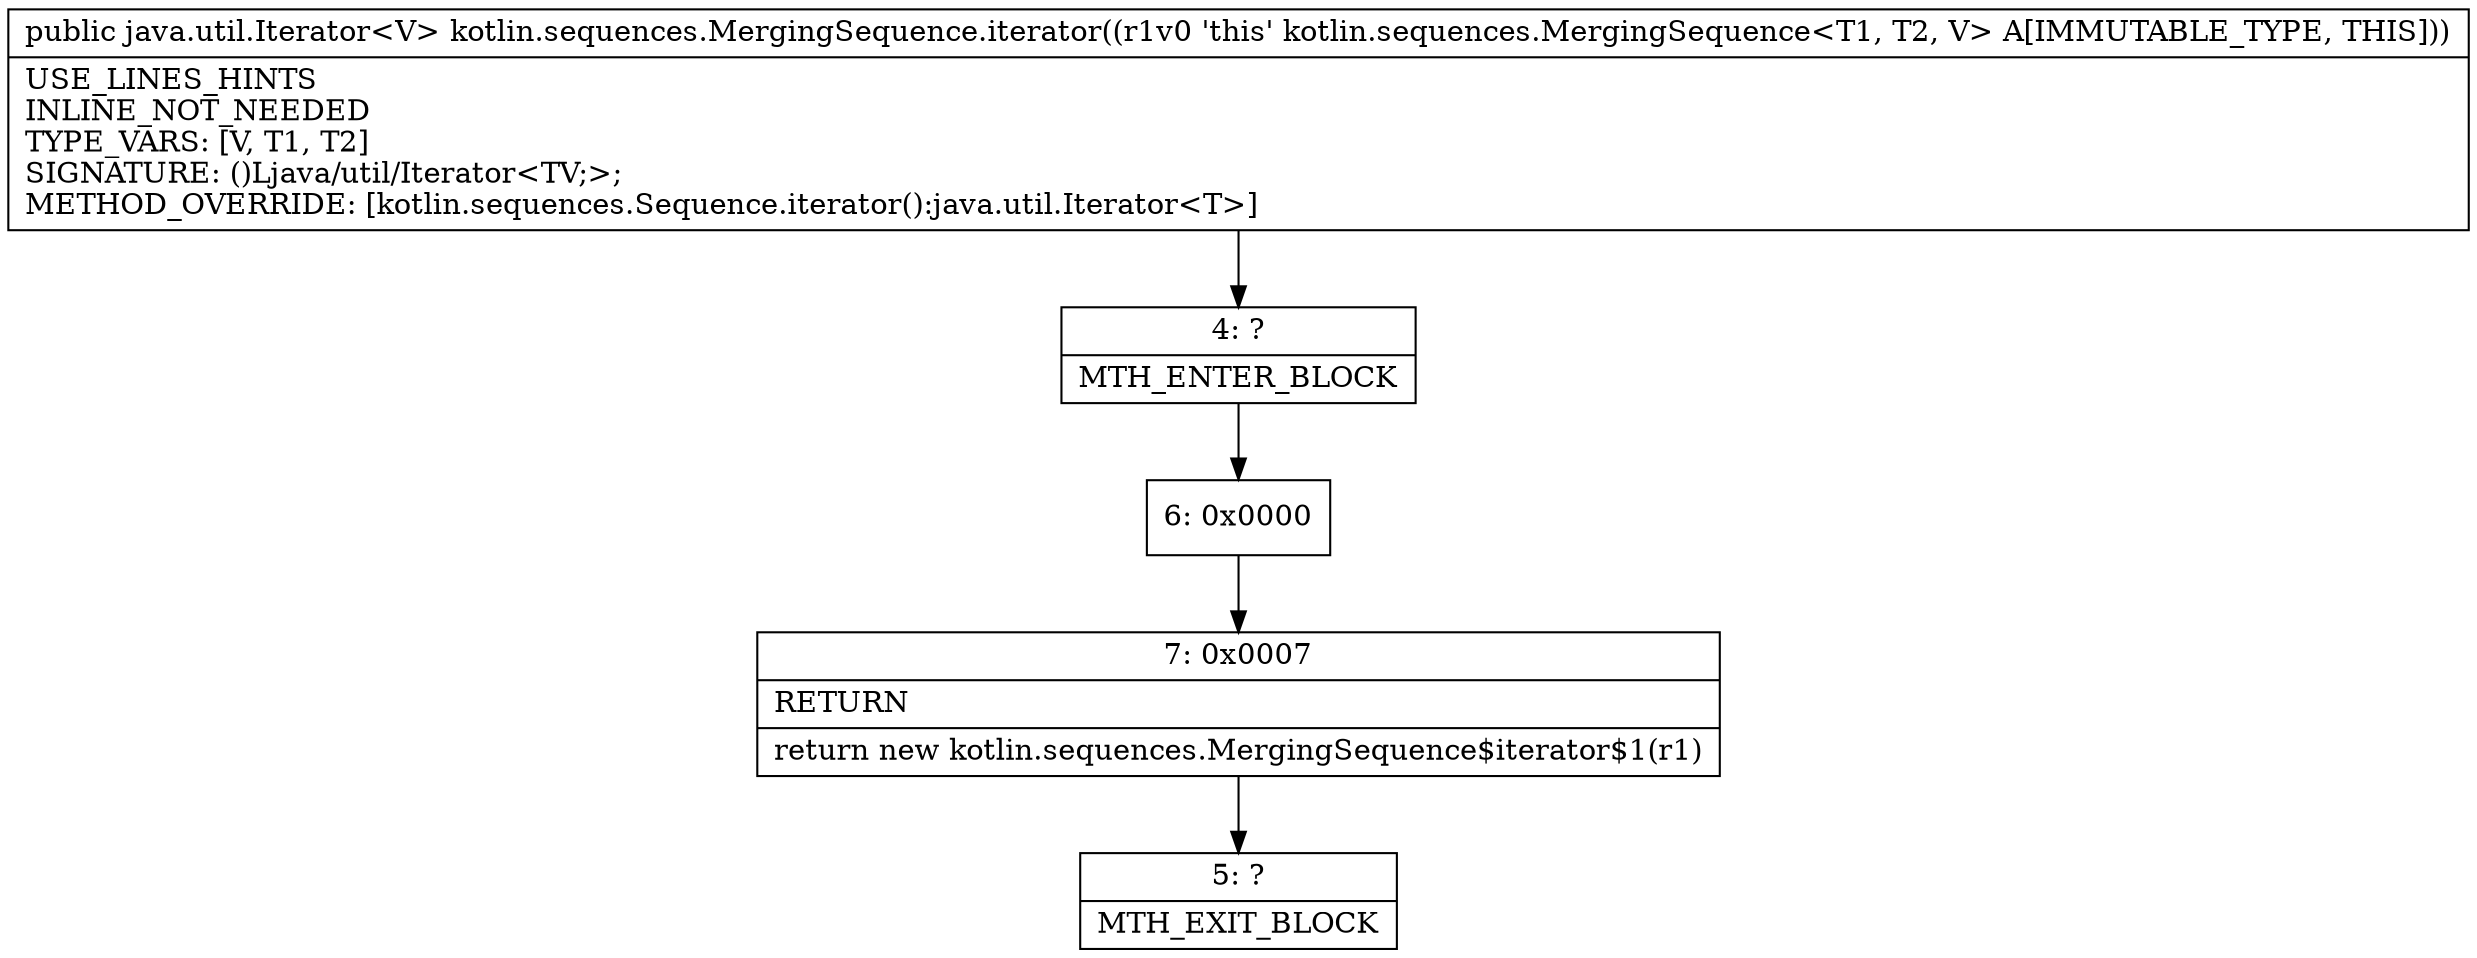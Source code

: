 digraph "CFG forkotlin.sequences.MergingSequence.iterator()Ljava\/util\/Iterator;" {
Node_4 [shape=record,label="{4\:\ ?|MTH_ENTER_BLOCK\l}"];
Node_6 [shape=record,label="{6\:\ 0x0000}"];
Node_7 [shape=record,label="{7\:\ 0x0007|RETURN\l|return new kotlin.sequences.MergingSequence$iterator$1(r1)\l}"];
Node_5 [shape=record,label="{5\:\ ?|MTH_EXIT_BLOCK\l}"];
MethodNode[shape=record,label="{public java.util.Iterator\<V\> kotlin.sequences.MergingSequence.iterator((r1v0 'this' kotlin.sequences.MergingSequence\<T1, T2, V\> A[IMMUTABLE_TYPE, THIS]))  | USE_LINES_HINTS\lINLINE_NOT_NEEDED\lTYPE_VARS: [V, T1, T2]\lSIGNATURE: ()Ljava\/util\/Iterator\<TV;\>;\lMETHOD_OVERRIDE: [kotlin.sequences.Sequence.iterator():java.util.Iterator\<T\>]\l}"];
MethodNode -> Node_4;Node_4 -> Node_6;
Node_6 -> Node_7;
Node_7 -> Node_5;
}

